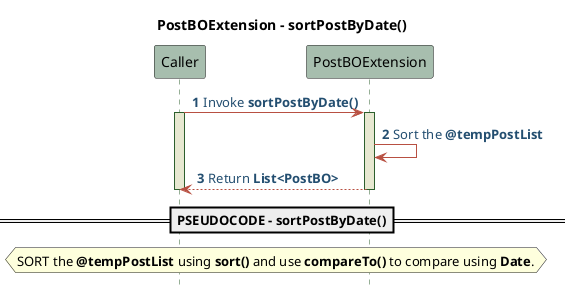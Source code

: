 @startuml PostBO Sequence and Pseudo Diagram

!define POSITIVERESPONSE 90EE90
!define NEGATIVEERESPONSE EFBBBB
!define NUETRALRESPONSE F2DC79
skinparam sequence{
    ParticipantBackgroundColor #A7BEAE
    LifeLineBackgroundColor #E7E8D1
    LifeLineBorderColor #2C5F2D
    ActorBackgroundColor #FC766AFF
    ActorBorderColor #FC766AFF
    ArrowColor #B85042
    ArrowFontColor #234E70
}

Title PostBOExtension - sortPostByDate()
autonumber 1
hide footbox
Caller -> PostBOExtension: Invoke **sortPostByDate()**
Activate Caller
Activate PostBOExtension
PostBOExtension -> PostBOExtension: Sort the **@tempPostList**
PostBOExtension --> Caller: Return **List<PostBO>**
deactivate PostBOExtension
deactivate Caller

==PSEUDOCODE - sortPostByDate()==
hnote across 
SORT the **@tempPostList** using **sort()** and use **compareTo()** to compare using **Date**.
endnote
@enduml